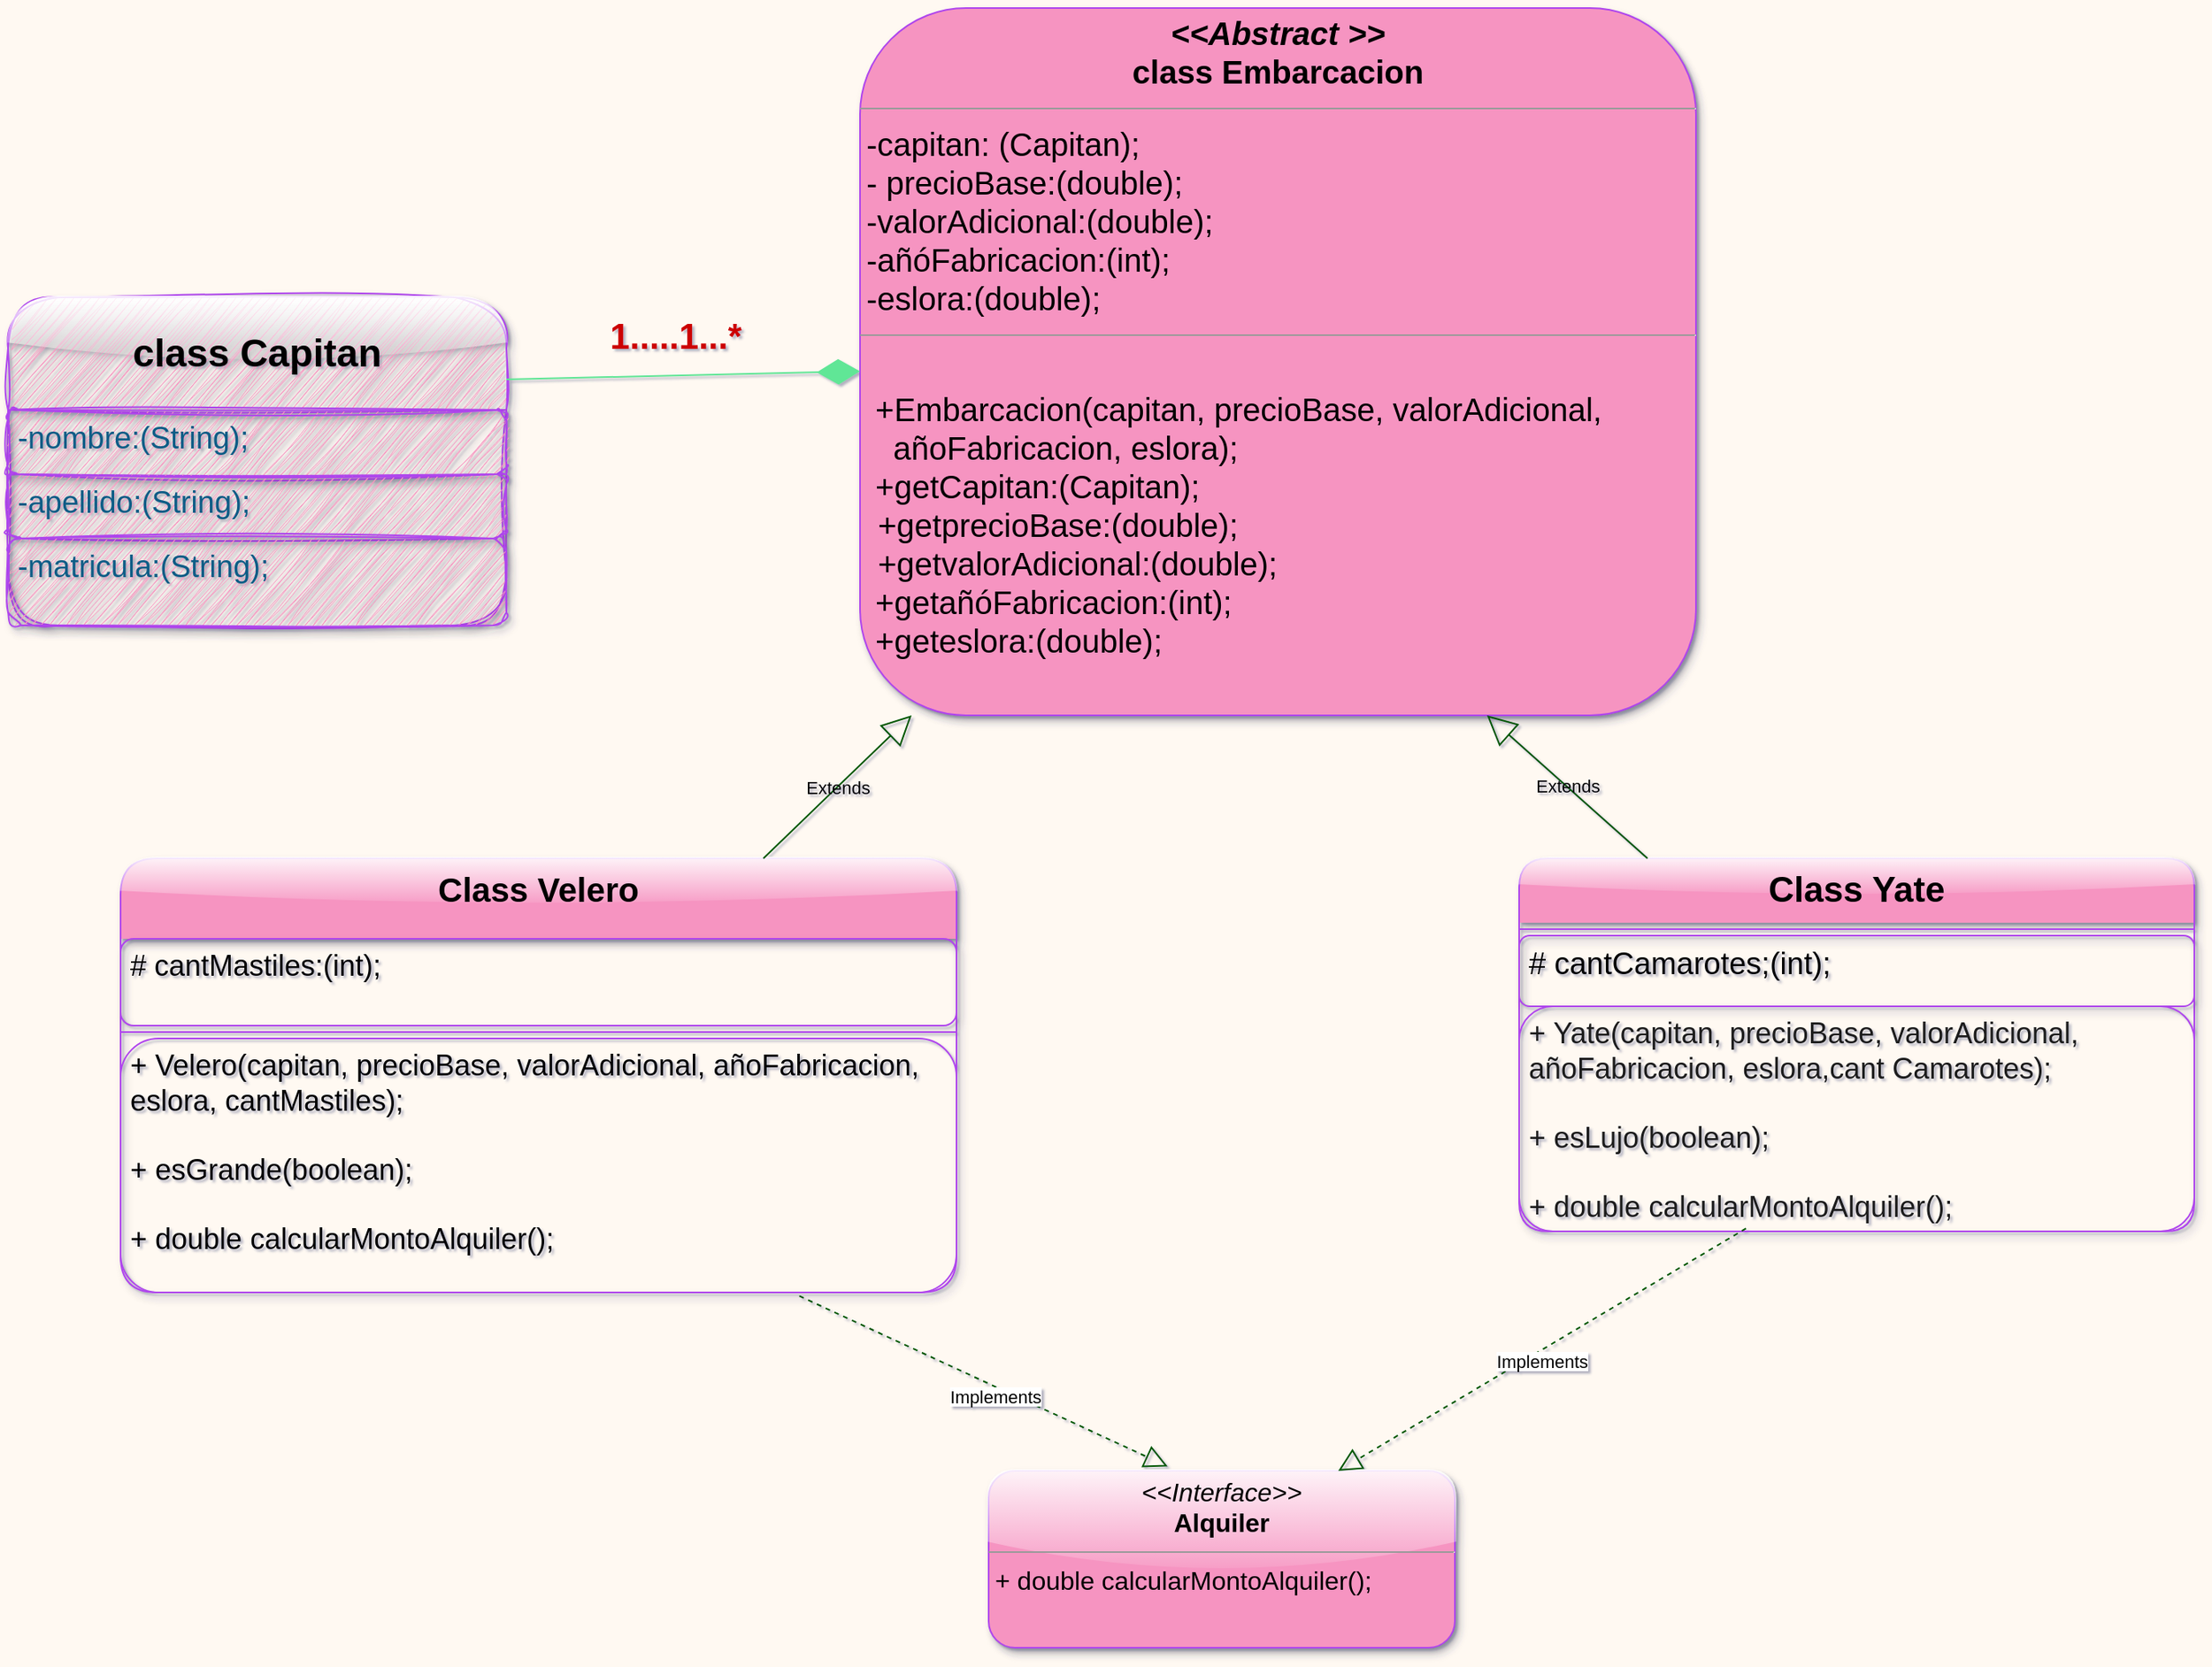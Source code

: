 <mxfile version="21.6.8" type="github">
  <diagram name="Página-1" id="jO0E5KtSAngkffYx32OW">
    <mxGraphModel dx="2418" dy="2097" grid="1" gridSize="10" guides="1" tooltips="1" connect="1" arrows="1" fold="1" page="1" pageScale="1" pageWidth="980" pageHeight="1390" background="#FFF9F2" math="0" shadow="1">
      <root>
        <mxCell id="0" />
        <mxCell id="1" parent="0" />
        <mxCell id="jv5lSpfr6PYl849p19F1-1" value="&lt;p style=&quot;margin: 4px 0px 0px; text-align: center; font-size: 16px;&quot;&gt;&lt;font color=&quot;#000000&quot; style=&quot;font-size: 16px;&quot;&gt;&lt;i style=&quot;&quot;&gt;&amp;lt;&amp;lt;Interface&amp;gt;&amp;gt;&lt;/i&gt;&lt;br&gt;&lt;b style=&quot;&quot;&gt;Alquiler&lt;/b&gt;&lt;/font&gt;&lt;/p&gt;&lt;hr style=&quot;font-size: 16px;&quot; size=&quot;1&quot;&gt;&lt;p style=&quot;margin: 0px 0px 0px 4px; font-size: 16px;&quot;&gt;&lt;font color=&quot;#000000&quot; style=&quot;font-size: 16px;&quot;&gt;+&amp;nbsp;&lt;span style=&quot;--tw-border-spacing-x: 0; --tw-border-spacing-y: 0; --tw-translate-x: 0; --tw-translate-y: 0; --tw-rotate: 0; --tw-skew-x: 0; --tw-skew-y: 0; --tw-scale-x: 1; --tw-scale-y: 1; --tw-pan-x: ; --tw-pan-y: ; --tw-pinch-zoom: ; --tw-scroll-snap-strictness: proximity; --tw-ordinal: ; --tw-slashed-zero: ; --tw-numeric-figure: ; --tw-numeric-spacing: ; --tw-numeric-fraction: ; --tw-ring-inset: ; --tw-ring-offset-width: 0px; --tw-ring-offset-color: #fff; --tw-ring-color: rgb(59 130 246 / .5); --tw-ring-offset-shadow: 0 0 #0000; --tw-ring-shadow: 0 0 #0000; --tw-shadow: 0 0 #0000; --tw-shadow-colored: 0 0 #0000; --tw-blur: ; --tw-brightness: ; --tw-contrast: ; --tw-grayscale: ; --tw-hue-rotate: ; --tw-invert: ; --tw-saturate: ; --tw-sepia: ; --tw-drop-shadow: ; --tw-backdrop-blur: ; --tw-backdrop-brightness: ; --tw-backdrop-contrast: ; --tw-backdrop-grayscale: ; --tw-backdrop-hue-rotate: ; --tw-backdrop-invert: ; --tw-backdrop-opacity: ; --tw-backdrop-saturate: ; --tw-backdrop-sepia: ; border-color: var(--border-color); background-color: initial;&quot;&gt;double calcularMontoAlquiler();&lt;/span&gt;&lt;/font&gt;&lt;br&gt;&lt;/p&gt;" style="verticalAlign=top;align=left;overflow=fill;fontSize=12;fontFamily=Helvetica;html=1;whiteSpace=wrap;shadow=1;glass=1;rounded=1;fillColor=#F694C1;strokeColor=#AF45ED;labelBackgroundColor=none;fontColor=#095C86;" parent="1" vertex="1">
          <mxGeometry x="190" y="260" width="290" height="110" as="geometry" />
        </mxCell>
        <mxCell id="tVpfk1Q1O8TMySKOHstT-3" value="&lt;br&gt;&lt;span style=&quot;color: rgb(0, 0, 0); font-family: Helvetica; font-size: 11px; font-style: normal; font-variant-ligatures: normal; font-variant-caps: normal; font-weight: 400; letter-spacing: normal; orphans: 2; text-align: center; text-indent: 0px; text-transform: none; widows: 2; word-spacing: 0px; -webkit-text-stroke-width: 0px; background-color: rgb(255, 255, 255); text-decoration-thickness: initial; text-decoration-style: initial; text-decoration-color: initial; float: none; display: inline !important;&quot;&gt;Implements&lt;br&gt;&lt;/span&gt;" style="endArrow=block;dashed=1;endFill=0;endSize=12;html=1;rounded=0;entryX=0.384;entryY=-0.025;entryDx=0;entryDy=0;entryPerimeter=0;exitX=0.812;exitY=1.014;exitDx=0;exitDy=0;exitPerimeter=0;strokeColor=#005700;labelBackgroundColor=none;fontColor=default;fillColor=#008a00;" parent="1" source="tVpfk1Q1O8TMySKOHstT-31" target="jv5lSpfr6PYl849p19F1-1" edge="1">
          <mxGeometry x="0.061" width="160" relative="1" as="geometry">
            <mxPoint x="430" y="-40" as="sourcePoint" />
            <mxPoint x="380" y="-150" as="targetPoint" />
            <mxPoint as="offset" />
          </mxGeometry>
        </mxCell>
        <mxCell id="tVpfk1Q1O8TMySKOHstT-10" value="&lt;font color=&quot;#000000&quot; style=&quot;font-size: 24px;&quot;&gt;&lt;b&gt;class Capitan&lt;/b&gt;&lt;/font&gt;" style="swimlane;fontStyle=0;childLayout=stackLayout;horizontal=1;startSize=70;fillColor=#F694C1;horizontalStack=0;resizeParent=1;resizeParentMax=0;resizeLast=0;collapsible=1;marginBottom=0;whiteSpace=wrap;html=1;fontColor=#095C86;strokeColor=#AF45ED;rounded=1;swimlaneLine=1;glass=1;sketch=1;curveFitting=1;jiggle=2;shadow=1;labelBackgroundColor=none;" parent="1" vertex="1">
          <mxGeometry x="-420" y="-470" width="310" height="204" as="geometry" />
        </mxCell>
        <mxCell id="tVpfk1Q1O8TMySKOHstT-53" value="&lt;font style=&quot;font-size: 19px;&quot;&gt;-nombre:(String);&lt;/font&gt;" style="text;strokeColor=#AF45ED;fillColor=#F694C1;align=left;verticalAlign=top;spacingLeft=4;spacingRight=4;overflow=hidden;rotatable=0;points=[[0,0.5],[1,0.5]];portConstraint=eastwest;whiteSpace=wrap;html=1;fontSize=12;fontFamily=Helvetica;fontColor=#095C86;rounded=1;shadow=1;glass=0;sketch=1;curveFitting=1;jiggle=2;labelBackgroundColor=none;" parent="tVpfk1Q1O8TMySKOHstT-10" vertex="1">
          <mxGeometry y="70" width="310" height="40" as="geometry" />
        </mxCell>
        <mxCell id="tVpfk1Q1O8TMySKOHstT-54" value="&lt;font style=&quot;font-size: 19px;&quot;&gt;-apellido:(String);&lt;/font&gt;" style="text;strokeColor=#AF45ED;fillColor=#F694C1;align=left;verticalAlign=top;spacingLeft=4;spacingRight=4;overflow=hidden;rotatable=0;points=[[0,0.5],[1,0.5]];portConstraint=eastwest;whiteSpace=wrap;html=1;fontSize=12;fontFamily=Helvetica;fontColor=#095C86;rounded=1;shadow=1;sketch=1;curveFitting=1;jiggle=2;labelBackgroundColor=none;" parent="tVpfk1Q1O8TMySKOHstT-10" vertex="1">
          <mxGeometry y="110" width="310" height="40" as="geometry" />
        </mxCell>
        <mxCell id="tVpfk1Q1O8TMySKOHstT-56" value="&lt;font style=&quot;font-size: 19px;&quot;&gt;-matricula:(String);&lt;/font&gt;" style="text;strokeColor=#AF45ED;fillColor=#F694C1;align=left;verticalAlign=top;spacingLeft=4;spacingRight=4;overflow=hidden;rotatable=0;points=[[0,0.5],[1,0.5]];portConstraint=eastwest;whiteSpace=wrap;html=1;fontSize=12;fontFamily=Helvetica;fontColor=#095C86;rounded=1;shadow=1;sketch=1;curveFitting=1;jiggle=2;labelBackgroundColor=none;" parent="tVpfk1Q1O8TMySKOHstT-10" vertex="1">
          <mxGeometry y="150" width="310" height="54" as="geometry" />
        </mxCell>
        <mxCell id="tVpfk1Q1O8TMySKOHstT-19" value="&lt;p style=&quot;margin: 4px 0px 0px; text-align: center; font-size: 20px;&quot;&gt;&lt;font color=&quot;#000000&quot; style=&quot;font-size: 20px;&quot;&gt;&lt;b&gt;&lt;i style=&quot;&quot;&gt;&amp;lt;&amp;lt;Abstract &amp;gt;&amp;gt;&lt;/i&gt;&lt;br&gt;class Embarcacion&lt;/b&gt;&lt;br&gt;&lt;/font&gt;&lt;/p&gt;&lt;hr style=&quot;font-size: 20px;&quot; size=&quot;1&quot;&gt;&lt;p style=&quot;margin: 0px 0px 0px 4px; font-size: 20px;&quot;&gt;&lt;font color=&quot;#000000&quot; style=&quot;font-size: 20px;&quot;&gt;-capitan: (Capitan);&lt;br&gt;- precioBase:(double);&lt;/font&gt;&lt;/p&gt;&lt;p style=&quot;margin: 0px 0px 0px 4px; font-size: 20px;&quot;&gt;&lt;font color=&quot;#000000&quot; style=&quot;font-size: 20px;&quot;&gt;-valorAdicional:(double);&lt;/font&gt;&lt;/p&gt;&lt;p style=&quot;margin: 0px 0px 0px 4px; font-size: 20px;&quot;&gt;&lt;font color=&quot;#000000&quot; style=&quot;font-size: 20px;&quot;&gt;-añóFabricacion:(int);&lt;/font&gt;&lt;/p&gt;&lt;p style=&quot;margin: 0px 0px 0px 4px; font-size: 20px;&quot;&gt;&lt;font color=&quot;#000000&quot; style=&quot;font-size: 20px;&quot;&gt;-eslora:(double);&lt;/font&gt;&lt;/p&gt;&lt;hr style=&quot;font-size: 20px;&quot; size=&quot;1&quot;&gt;&lt;p style=&quot;margin: 0px 0px 0px 4px; font-size: 20px;&quot;&gt;&lt;font color=&quot;#000000&quot; style=&quot;font-size: 20px;&quot;&gt;&lt;br&gt;&amp;nbsp;+Embarcacion(capitan, precioBase, valorAdicional,&amp;nbsp; &amp;nbsp; &amp;nbsp; &amp;nbsp; &amp;nbsp; &amp;nbsp; &amp;nbsp;añoFabricacion, eslora);&lt;/font&gt;&lt;/p&gt;&lt;p style=&quot;margin: 0px 0px 0px 4px; font-size: 20px;&quot;&gt;&lt;font color=&quot;#000000&quot; style=&quot;font-size: 20px;&quot;&gt;&amp;nbsp;+getCapitan:(Capitan);&amp;nbsp;&lt;/font&gt;&lt;/p&gt;&lt;font color=&quot;#000000&quot; style=&quot;font-size: 20px;&quot;&gt;&amp;nbsp; +getprecioBase:(double);&lt;br&gt;&amp;nbsp; +getvalorAdicional:(double);&lt;/font&gt;&lt;p style=&quot;--tw-border-spacing-x: 0; --tw-border-spacing-y: 0; --tw-translate-x: 0; --tw-translate-y: 0; --tw-rotate: 0; --tw-skew-x: 0; --tw-skew-y: 0; --tw-scale-x: 1; --tw-scale-y: 1; --tw-pan-x: ; --tw-pan-y: ; --tw-pinch-zoom: ; --tw-scroll-snap-strictness: proximity; --tw-ordinal: ; --tw-slashed-zero: ; --tw-numeric-figure: ; --tw-numeric-spacing: ; --tw-numeric-fraction: ; --tw-ring-inset: ; --tw-ring-offset-width: 0px; --tw-ring-offset-color: #fff; --tw-ring-color: rgb(59 130 246 / .5); --tw-ring-offset-shadow: 0 0 #0000; --tw-ring-shadow: 0 0 #0000; --tw-shadow: 0 0 #0000; --tw-shadow-colored: 0 0 #0000; --tw-blur: ; --tw-brightness: ; --tw-contrast: ; --tw-grayscale: ; --tw-hue-rotate: ; --tw-invert: ; --tw-saturate: ; --tw-sepia: ; --tw-drop-shadow: ; --tw-backdrop-blur: ; --tw-backdrop-brightness: ; --tw-backdrop-contrast: ; --tw-backdrop-grayscale: ; --tw-backdrop-hue-rotate: ; --tw-backdrop-invert: ; --tw-backdrop-opacity: ; --tw-backdrop-saturate: ; --tw-backdrop-sepia: ; border-color: var(--border-color); margin: 0px 0px 0px 4px; font-size: 20px;&quot;&gt;&lt;font color=&quot;#000000&quot; style=&quot;font-size: 20px;&quot;&gt;&amp;nbsp;+getañóFabricacion:(int);&lt;/font&gt;&lt;/p&gt;&lt;p style=&quot;--tw-border-spacing-x: 0; --tw-border-spacing-y: 0; --tw-translate-x: 0; --tw-translate-y: 0; --tw-rotate: 0; --tw-skew-x: 0; --tw-skew-y: 0; --tw-scale-x: 1; --tw-scale-y: 1; --tw-pan-x: ; --tw-pan-y: ; --tw-pinch-zoom: ; --tw-scroll-snap-strictness: proximity; --tw-ordinal: ; --tw-slashed-zero: ; --tw-numeric-figure: ; --tw-numeric-spacing: ; --tw-numeric-fraction: ; --tw-ring-inset: ; --tw-ring-offset-width: 0px; --tw-ring-offset-color: #fff; --tw-ring-color: rgb(59 130 246 / .5); --tw-ring-offset-shadow: 0 0 #0000; --tw-ring-shadow: 0 0 #0000; --tw-shadow: 0 0 #0000; --tw-shadow-colored: 0 0 #0000; --tw-blur: ; --tw-brightness: ; --tw-contrast: ; --tw-grayscale: ; --tw-hue-rotate: ; --tw-invert: ; --tw-saturate: ; --tw-sepia: ; --tw-drop-shadow: ; --tw-backdrop-blur: ; --tw-backdrop-brightness: ; --tw-backdrop-contrast: ; --tw-backdrop-grayscale: ; --tw-backdrop-hue-rotate: ; --tw-backdrop-invert: ; --tw-backdrop-opacity: ; --tw-backdrop-saturate: ; --tw-backdrop-sepia: ; border-color: var(--border-color); margin: 0px 0px 0px 4px; font-size: 20px;&quot;&gt;&lt;font color=&quot;#000000&quot; style=&quot;font-size: 20px;&quot;&gt;&amp;nbsp;+geteslora:(double);&lt;/font&gt;&lt;/p&gt;" style="verticalAlign=top;align=left;overflow=fill;fontSize=12;fontFamily=Helvetica;html=1;whiteSpace=wrap;fillColor=#F694C1;strokeColor=#AF45ED;rounded=1;shadow=1;glass=0;labelBackgroundColor=none;fontColor=#095C86;" parent="1" vertex="1">
          <mxGeometry x="110" y="-650" width="520" height="440" as="geometry" />
        </mxCell>
        <mxCell id="tVpfk1Q1O8TMySKOHstT-24" value="&lt;font color=&quot;#000000&quot; style=&quot;font-size: 22px;&quot;&gt;Class Yate&lt;/font&gt;" style="swimlane;fontStyle=1;align=center;verticalAlign=top;childLayout=stackLayout;horizontal=1;startSize=40;horizontalStack=0;resizeParent=1;resizeParentMax=0;resizeLast=0;collapsible=1;marginBottom=0;whiteSpace=wrap;html=1;rounded=1;shadow=1;glass=1;swimlaneLine=0;fillColor=#F694C1;strokeColor=#AF45ED;fontColor=#095C86;labelBackgroundColor=none;" parent="1" vertex="1">
          <mxGeometry x="520" y="-121" width="420" height="232" as="geometry" />
        </mxCell>
        <mxCell id="tVpfk1Q1O8TMySKOHstT-26" value="" style="line;strokeWidth=1;fillColor=none;align=left;verticalAlign=middle;spacingTop=-1;spacingLeft=3;spacingRight=3;rotatable=0;labelPosition=right;points=[];portConstraint=eastwest;strokeColor=#AF45ED;labelBackgroundColor=none;fontColor=#095C86;" parent="tVpfk1Q1O8TMySKOHstT-24" vertex="1">
          <mxGeometry y="40" width="420" height="8" as="geometry" />
        </mxCell>
        <mxCell id="tVpfk1Q1O8TMySKOHstT-25" value="&lt;font color=&quot;#000000&quot; style=&quot;font-size: 19px;&quot;&gt;# cantCamarotes;(int);&lt;/font&gt;" style="text;strokeColor=#AF45ED;fillColor=none;align=left;verticalAlign=top;spacingLeft=4;spacingRight=4;overflow=hidden;rotatable=0;points=[[0,0.5],[1,0.5]];portConstraint=eastwest;whiteSpace=wrap;html=1;fontColor=#095C86;rounded=1;shadow=1;labelBackgroundColor=none;" parent="tVpfk1Q1O8TMySKOHstT-24" vertex="1">
          <mxGeometry y="48" width="420" height="44" as="geometry" />
        </mxCell>
        <mxCell id="tVpfk1Q1O8TMySKOHstT-27" value="&lt;font color=&quot;#1a1a1a&quot; style=&quot;font-size: 18px;&quot;&gt;+ Yate(capitan, precioBase, valorAdicional, añoFabricacion, eslora,cant Camarotes);&lt;br&gt;&lt;br style=&quot;--tw-border-spacing-x: 0; --tw-border-spacing-y: 0; --tw-translate-x: 0; --tw-translate-y: 0; --tw-rotate: 0; --tw-skew-x: 0; --tw-skew-y: 0; --tw-scale-x: 1; --tw-scale-y: 1; --tw-pan-x: ; --tw-pan-y: ; --tw-pinch-zoom: ; --tw-scroll-snap-strictness: proximity; --tw-ordinal: ; --tw-slashed-zero: ; --tw-numeric-figure: ; --tw-numeric-spacing: ; --tw-numeric-fraction: ; --tw-ring-inset: ; --tw-ring-offset-width: 0px; --tw-ring-offset-color: #fff; --tw-ring-color: rgb(59 130 246 / .5); --tw-ring-offset-shadow: 0 0 #0000; --tw-ring-shadow: 0 0 #0000; --tw-shadow: 0 0 #0000; --tw-shadow-colored: 0 0 #0000; --tw-blur: ; --tw-brightness: ; --tw-contrast: ; --tw-grayscale: ; --tw-hue-rotate: ; --tw-invert: ; --tw-saturate: ; --tw-sepia: ; --tw-drop-shadow: ; --tw-backdrop-blur: ; --tw-backdrop-brightness: ; --tw-backdrop-contrast: ; --tw-backdrop-grayscale: ; --tw-backdrop-hue-rotate: ; --tw-backdrop-invert: ; --tw-backdrop-opacity: ; --tw-backdrop-saturate: ; --tw-backdrop-sepia: ; border-color: var(--border-color);&quot;&gt;+&amp;nbsp;esLujo(boolean);&lt;br&gt;&lt;br style=&quot;--tw-border-spacing-x: 0; --tw-border-spacing-y: 0; --tw-translate-x: 0; --tw-translate-y: 0; --tw-rotate: 0; --tw-skew-x: 0; --tw-skew-y: 0; --tw-scale-x: 1; --tw-scale-y: 1; --tw-pan-x: ; --tw-pan-y: ; --tw-pinch-zoom: ; --tw-scroll-snap-strictness: proximity; --tw-ordinal: ; --tw-slashed-zero: ; --tw-numeric-figure: ; --tw-numeric-spacing: ; --tw-numeric-fraction: ; --tw-ring-inset: ; --tw-ring-offset-width: 0px; --tw-ring-offset-color: #fff; --tw-ring-color: rgb(59 130 246 / .5); --tw-ring-offset-shadow: 0 0 #0000; --tw-ring-shadow: 0 0 #0000; --tw-shadow: 0 0 #0000; --tw-shadow-colored: 0 0 #0000; --tw-blur: ; --tw-brightness: ; --tw-contrast: ; --tw-grayscale: ; --tw-hue-rotate: ; --tw-invert: ; --tw-saturate: ; --tw-sepia: ; --tw-drop-shadow: ; --tw-backdrop-blur: ; --tw-backdrop-brightness: ; --tw-backdrop-contrast: ; --tw-backdrop-grayscale: ; --tw-backdrop-hue-rotate: ; --tw-backdrop-invert: ; --tw-backdrop-opacity: ; --tw-backdrop-saturate: ; --tw-backdrop-sepia: ; border-color: var(--border-color);&quot;&gt;+&amp;nbsp;double calcularMontoAlquiler();&lt;/font&gt;" style="text;strokeColor=#AF45ED;fillColor=none;align=left;verticalAlign=top;spacingLeft=4;spacingRight=4;overflow=hidden;rotatable=0;points=[[0,0.5],[1,0.5]];portConstraint=eastwest;whiteSpace=wrap;html=1;rounded=1;labelBackgroundColor=none;fontColor=#095C86;" parent="tVpfk1Q1O8TMySKOHstT-24" vertex="1">
          <mxGeometry y="92" width="420" height="140" as="geometry" />
        </mxCell>
        <mxCell id="tVpfk1Q1O8TMySKOHstT-28" value="&lt;font color=&quot;#000000&quot; style=&quot;font-size: 21px;&quot;&gt;Class Velero&lt;/font&gt;" style="swimlane;fontStyle=1;align=center;verticalAlign=top;childLayout=stackLayout;horizontal=1;startSize=50;horizontalStack=0;resizeParent=1;resizeParentMax=0;resizeLast=0;collapsible=1;marginBottom=0;whiteSpace=wrap;html=1;fillColor=#F694C1;fontColor=#095C86;strokeColor=#AF45ED;shadow=1;swimlaneLine=0;glass=1;rounded=1;labelBackgroundColor=none;" parent="1" vertex="1">
          <mxGeometry x="-350" y="-121" width="520" height="270" as="geometry" />
        </mxCell>
        <mxCell id="tVpfk1Q1O8TMySKOHstT-29" value="&lt;font color=&quot;#000000&quot; style=&quot;font-size: 18px;&quot;&gt;# cantMastiles:(int);&lt;/font&gt;" style="text;strokeColor=#AF45ED;fillColor=none;align=left;verticalAlign=top;spacingLeft=4;spacingRight=4;overflow=hidden;rotatable=0;points=[[0,0.5],[1,0.5]];portConstraint=eastwest;whiteSpace=wrap;html=1;fontColor=#095C86;rounded=1;shadow=1;labelBackgroundColor=none;" parent="tVpfk1Q1O8TMySKOHstT-28" vertex="1">
          <mxGeometry y="50" width="520" height="54" as="geometry" />
        </mxCell>
        <mxCell id="tVpfk1Q1O8TMySKOHstT-30" value="" style="line;strokeWidth=1;fillColor=none;align=left;verticalAlign=middle;spacingTop=-1;spacingLeft=3;spacingRight=3;rotatable=0;labelPosition=right;points=[];portConstraint=eastwest;strokeColor=#AF45ED;labelBackgroundColor=none;fontColor=#095C86;" parent="tVpfk1Q1O8TMySKOHstT-28" vertex="1">
          <mxGeometry y="104" width="520" height="8" as="geometry" />
        </mxCell>
        <mxCell id="tVpfk1Q1O8TMySKOHstT-31" value="&lt;font style=&quot;font-size: 18px;&quot;&gt;&lt;font color=&quot;#000000&quot;&gt;+ Velero(capitan, precioBase, valorAdicional, añoFabricacion, eslora, cantMastiles);&lt;br&gt;&lt;br&gt;+&amp;nbsp;esGrande(boolean);&lt;br&gt;&lt;br&gt;+&amp;nbsp;&lt;/font&gt;&lt;span style=&quot;background-color: initial;&quot;&gt;&lt;font color=&quot;#000000&quot;&gt;double calcularMontoAlquiler();&lt;br&gt;&lt;/font&gt;&lt;br&gt;&lt;/span&gt;&lt;/font&gt;" style="text;strokeColor=#AF45ED;fillColor=none;align=left;verticalAlign=top;spacingLeft=4;spacingRight=4;overflow=hidden;rotatable=0;points=[[0,0.5],[1,0.5]];portConstraint=eastwest;whiteSpace=wrap;html=1;rounded=1;labelBackgroundColor=none;fontColor=#095C86;" parent="tVpfk1Q1O8TMySKOHstT-28" vertex="1">
          <mxGeometry y="112" width="520" height="158" as="geometry" />
        </mxCell>
        <mxCell id="tVpfk1Q1O8TMySKOHstT-42" value="Extends" style="endArrow=block;endSize=16;endFill=0;html=1;rounded=0;strokeColor=#005700;labelBackgroundColor=none;fontColor=default;fillColor=#008a00;" parent="1" source="tVpfk1Q1O8TMySKOHstT-28" target="tVpfk1Q1O8TMySKOHstT-19" edge="1">
          <mxGeometry width="160" relative="1" as="geometry">
            <mxPoint x="260" y="-140" as="sourcePoint" />
            <mxPoint x="475.53" y="-289.998" as="targetPoint" />
          </mxGeometry>
        </mxCell>
        <mxCell id="tVpfk1Q1O8TMySKOHstT-45" value="Extends" style="endArrow=block;endSize=16;endFill=0;html=1;rounded=0;entryX=0.75;entryY=1;entryDx=0;entryDy=0;strokeColor=#005700;labelBackgroundColor=none;fontColor=default;fillColor=#008a00;" parent="1" source="tVpfk1Q1O8TMySKOHstT-24" target="tVpfk1Q1O8TMySKOHstT-19" edge="1">
          <mxGeometry width="160" relative="1" as="geometry">
            <mxPoint x="420" y="-151" as="sourcePoint" />
            <mxPoint x="633" y="-291" as="targetPoint" />
          </mxGeometry>
        </mxCell>
        <mxCell id="tVpfk1Q1O8TMySKOHstT-46" value="&lt;font size=&quot;1&quot; color=&quot;#cc0000&quot;&gt;&lt;b style=&quot;font-size: 22px;&quot;&gt;1.....1...*&lt;/b&gt;&lt;/font&gt;" style="text;html=1;align=center;verticalAlign=middle;resizable=0;points=[];autosize=1;strokeColor=none;fillColor=none;labelBackgroundColor=none;fontColor=#095C86;" parent="1" vertex="1">
          <mxGeometry x="-60" y="-465" width="110" height="40" as="geometry" />
        </mxCell>
        <mxCell id="tVpfk1Q1O8TMySKOHstT-58" value="" style="endArrow=diamondThin;endFill=1;endSize=24;html=1;rounded=0;fontFamily=Helvetica;fontSize=12;fontColor=default;exitX=1;exitY=0.25;exitDx=0;exitDy=0;strokeColor=#60E696;labelBackgroundColor=none;" parent="1" source="tVpfk1Q1O8TMySKOHstT-10" target="tVpfk1Q1O8TMySKOHstT-19" edge="1">
          <mxGeometry width="160" relative="1" as="geometry">
            <mxPoint x="120" y="-380" as="sourcePoint" />
            <mxPoint x="280" y="-380" as="targetPoint" />
          </mxGeometry>
        </mxCell>
        <mxCell id="tVpfk1Q1O8TMySKOHstT-60" value="&lt;br&gt;&lt;span style=&quot;color: rgb(0, 0, 0); font-family: Helvetica; font-size: 11px; font-style: normal; font-variant-ligatures: normal; font-variant-caps: normal; font-weight: 400; letter-spacing: normal; orphans: 2; text-align: center; text-indent: 0px; text-transform: none; widows: 2; word-spacing: 0px; -webkit-text-stroke-width: 0px; background-color: rgb(255, 255, 255); text-decoration-thickness: initial; text-decoration-style: initial; text-decoration-color: initial; float: none; display: inline !important;&quot;&gt;Implements&lt;br&gt;&lt;/span&gt;" style="endArrow=block;dashed=1;endFill=0;endSize=12;html=1;rounded=0;entryX=0.75;entryY=0;entryDx=0;entryDy=0;exitX=0.336;exitY=0.987;exitDx=0;exitDy=0;exitPerimeter=0;strokeColor=#005700;labelBackgroundColor=none;fontColor=default;fillColor=#008a00;" parent="1" source="tVpfk1Q1O8TMySKOHstT-27" target="jv5lSpfr6PYl849p19F1-1" edge="1">
          <mxGeometry width="160" relative="1" as="geometry">
            <mxPoint x="400" y="81" as="sourcePoint" />
            <mxPoint x="497" y="238" as="targetPoint" />
          </mxGeometry>
        </mxCell>
      </root>
    </mxGraphModel>
  </diagram>
</mxfile>
